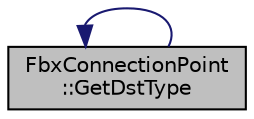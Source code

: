 digraph "FbxConnectionPoint::GetDstType"
{
  edge [fontname="Helvetica",fontsize="10",labelfontname="Helvetica",labelfontsize="10"];
  node [fontname="Helvetica",fontsize="10",shape=record];
  rankdir="LR";
  Node74 [label="FbxConnectionPoint\l::GetDstType",height=0.2,width=0.4,color="black", fillcolor="grey75", style="filled", fontcolor="black"];
  Node74 -> Node74 [dir="back",color="midnightblue",fontsize="10",style="solid",fontname="Helvetica"];
}
